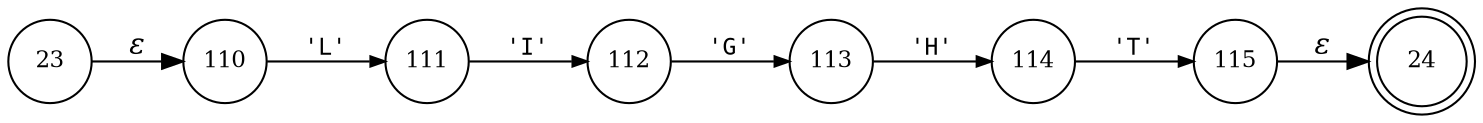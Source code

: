 digraph ATN {
rankdir=LR;
s24[fontsize=11, label="24", shape=doublecircle, fixedsize=true, width=.6];
s112[fontsize=11,label="112", shape=circle, fixedsize=true, width=.55, peripheries=1];
s113[fontsize=11,label="113", shape=circle, fixedsize=true, width=.55, peripheries=1];
s114[fontsize=11,label="114", shape=circle, fixedsize=true, width=.55, peripheries=1];
s115[fontsize=11,label="115", shape=circle, fixedsize=true, width=.55, peripheries=1];
s23[fontsize=11,label="23", shape=circle, fixedsize=true, width=.55, peripheries=1];
s110[fontsize=11,label="110", shape=circle, fixedsize=true, width=.55, peripheries=1];
s111[fontsize=11,label="111", shape=circle, fixedsize=true, width=.55, peripheries=1];
s23 -> s110 [fontname="Times-Italic", label="&epsilon;"];
s110 -> s111 [fontsize=11, fontname="Courier", arrowsize=.7, label = "'L'", arrowhead = normal];
s111 -> s112 [fontsize=11, fontname="Courier", arrowsize=.7, label = "'I'", arrowhead = normal];
s112 -> s113 [fontsize=11, fontname="Courier", arrowsize=.7, label = "'G'", arrowhead = normal];
s113 -> s114 [fontsize=11, fontname="Courier", arrowsize=.7, label = "'H'", arrowhead = normal];
s114 -> s115 [fontsize=11, fontname="Courier", arrowsize=.7, label = "'T'", arrowhead = normal];
s115 -> s24 [fontname="Times-Italic", label="&epsilon;"];
}